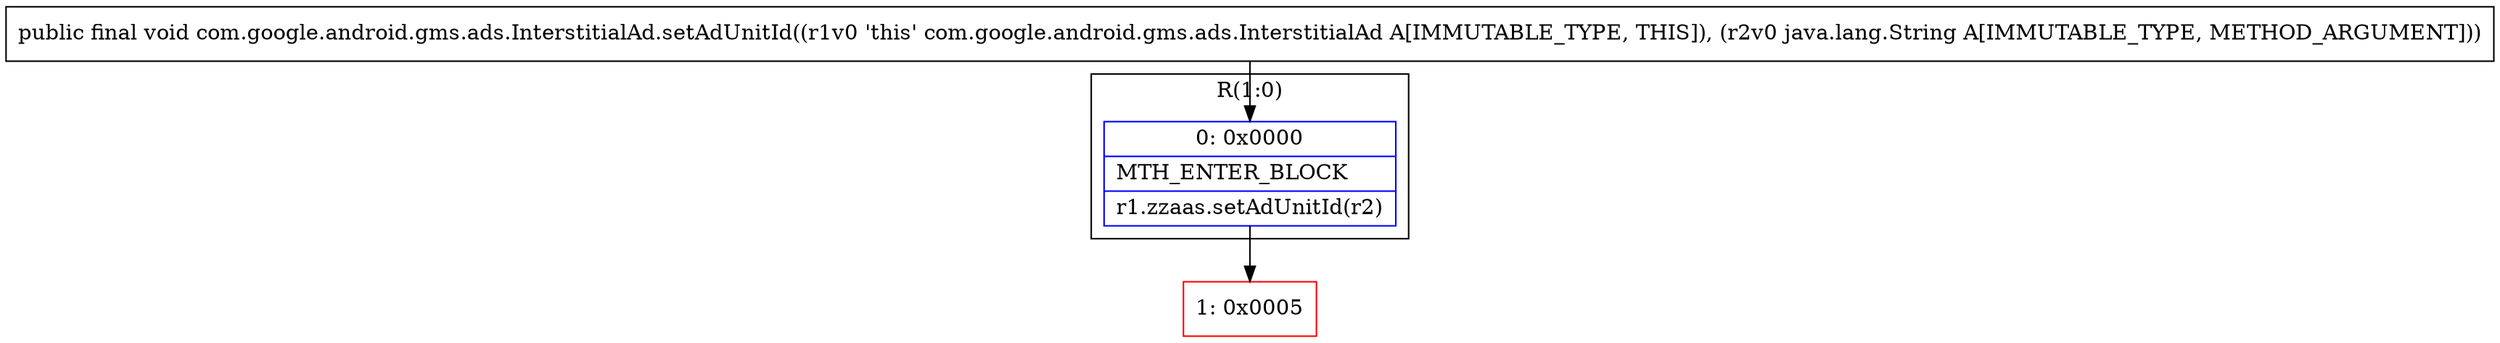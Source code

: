 digraph "CFG forcom.google.android.gms.ads.InterstitialAd.setAdUnitId(Ljava\/lang\/String;)V" {
subgraph cluster_Region_1166393780 {
label = "R(1:0)";
node [shape=record,color=blue];
Node_0 [shape=record,label="{0\:\ 0x0000|MTH_ENTER_BLOCK\l|r1.zzaas.setAdUnitId(r2)\l}"];
}
Node_1 [shape=record,color=red,label="{1\:\ 0x0005}"];
MethodNode[shape=record,label="{public final void com.google.android.gms.ads.InterstitialAd.setAdUnitId((r1v0 'this' com.google.android.gms.ads.InterstitialAd A[IMMUTABLE_TYPE, THIS]), (r2v0 java.lang.String A[IMMUTABLE_TYPE, METHOD_ARGUMENT])) }"];
MethodNode -> Node_0;
Node_0 -> Node_1;
}

